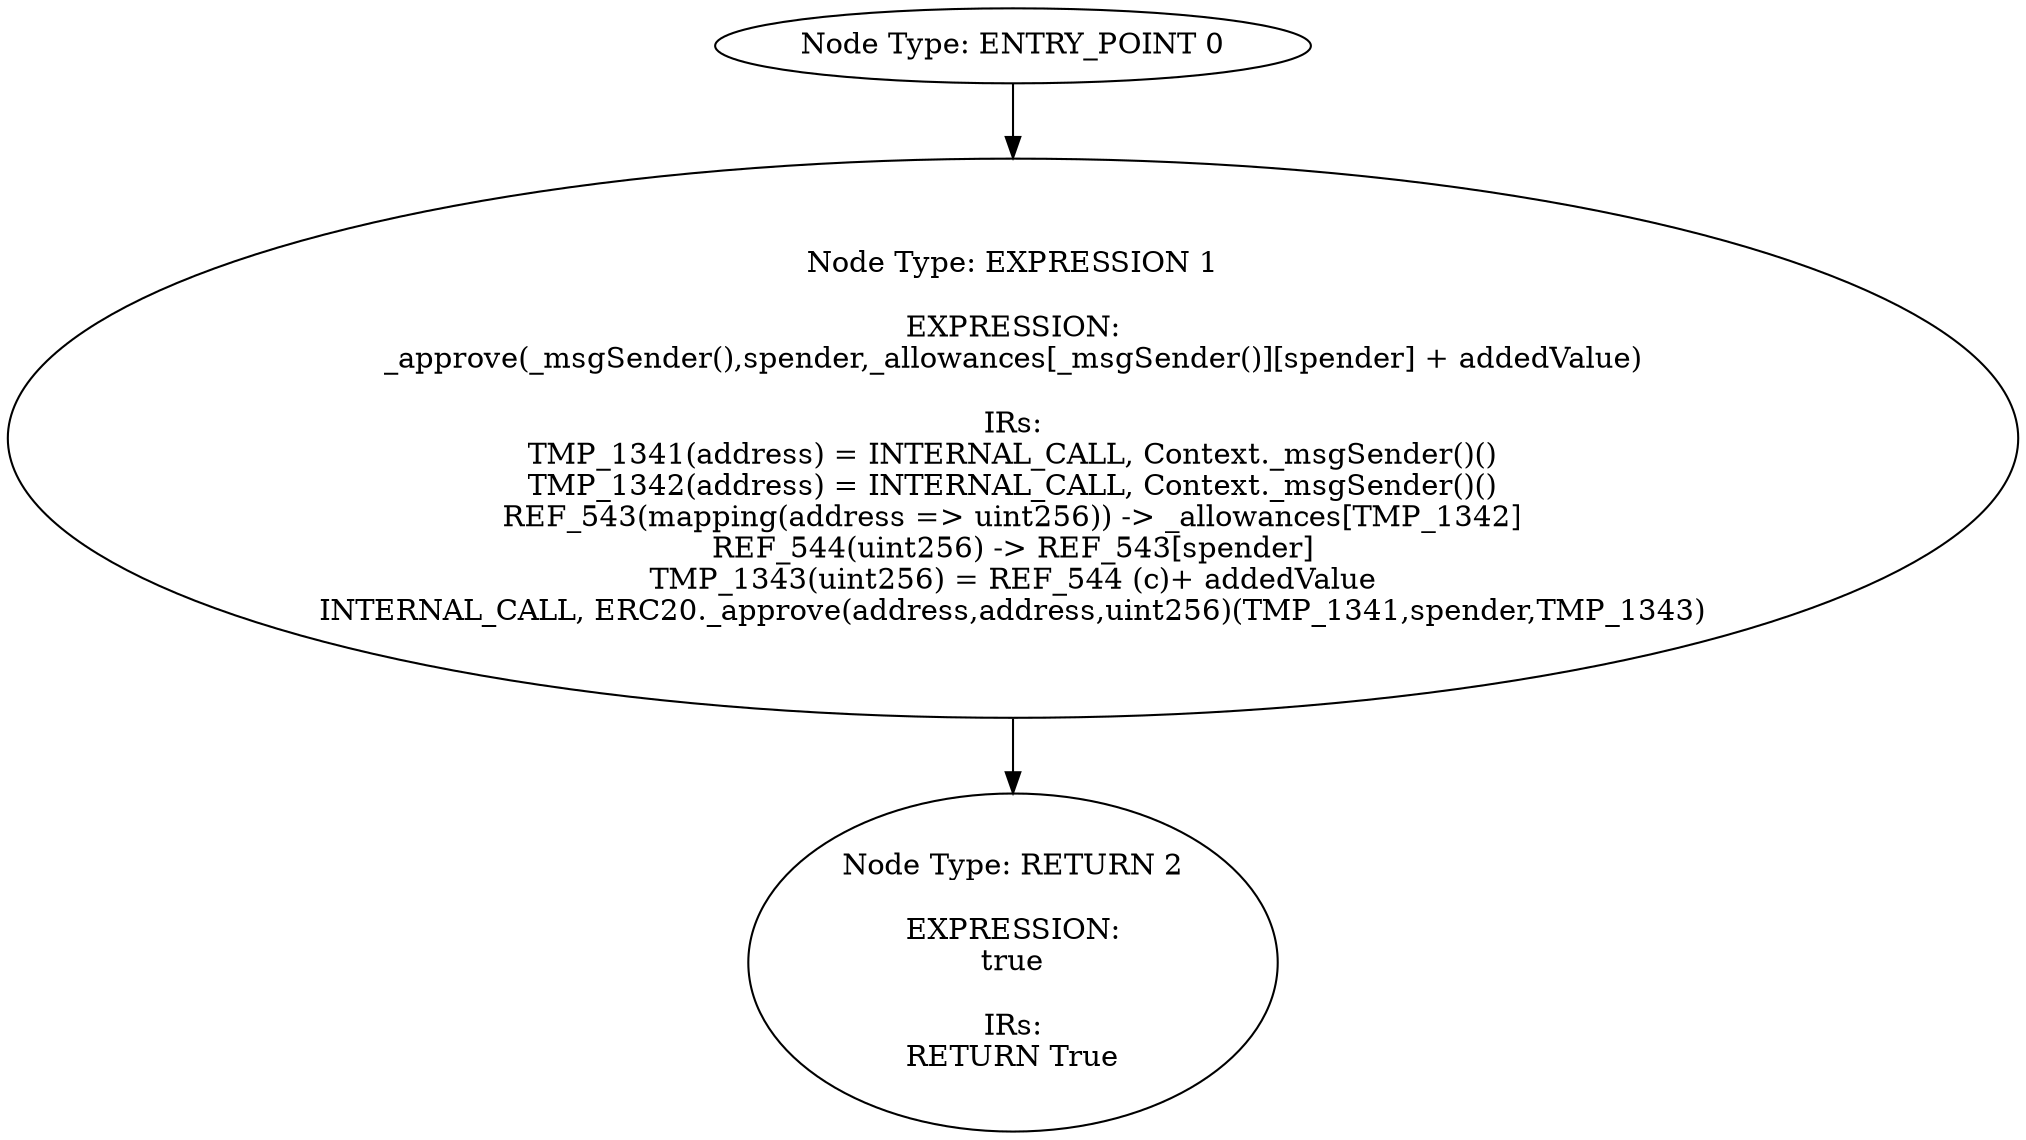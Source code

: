 digraph{
0[label="Node Type: ENTRY_POINT 0
"];
0->1;
1[label="Node Type: EXPRESSION 1

EXPRESSION:
_approve(_msgSender(),spender,_allowances[_msgSender()][spender] + addedValue)

IRs:
TMP_1341(address) = INTERNAL_CALL, Context._msgSender()()
TMP_1342(address) = INTERNAL_CALL, Context._msgSender()()
REF_543(mapping(address => uint256)) -> _allowances[TMP_1342]
REF_544(uint256) -> REF_543[spender]
TMP_1343(uint256) = REF_544 (c)+ addedValue
INTERNAL_CALL, ERC20._approve(address,address,uint256)(TMP_1341,spender,TMP_1343)"];
1->2;
2[label="Node Type: RETURN 2

EXPRESSION:
true

IRs:
RETURN True"];
}
